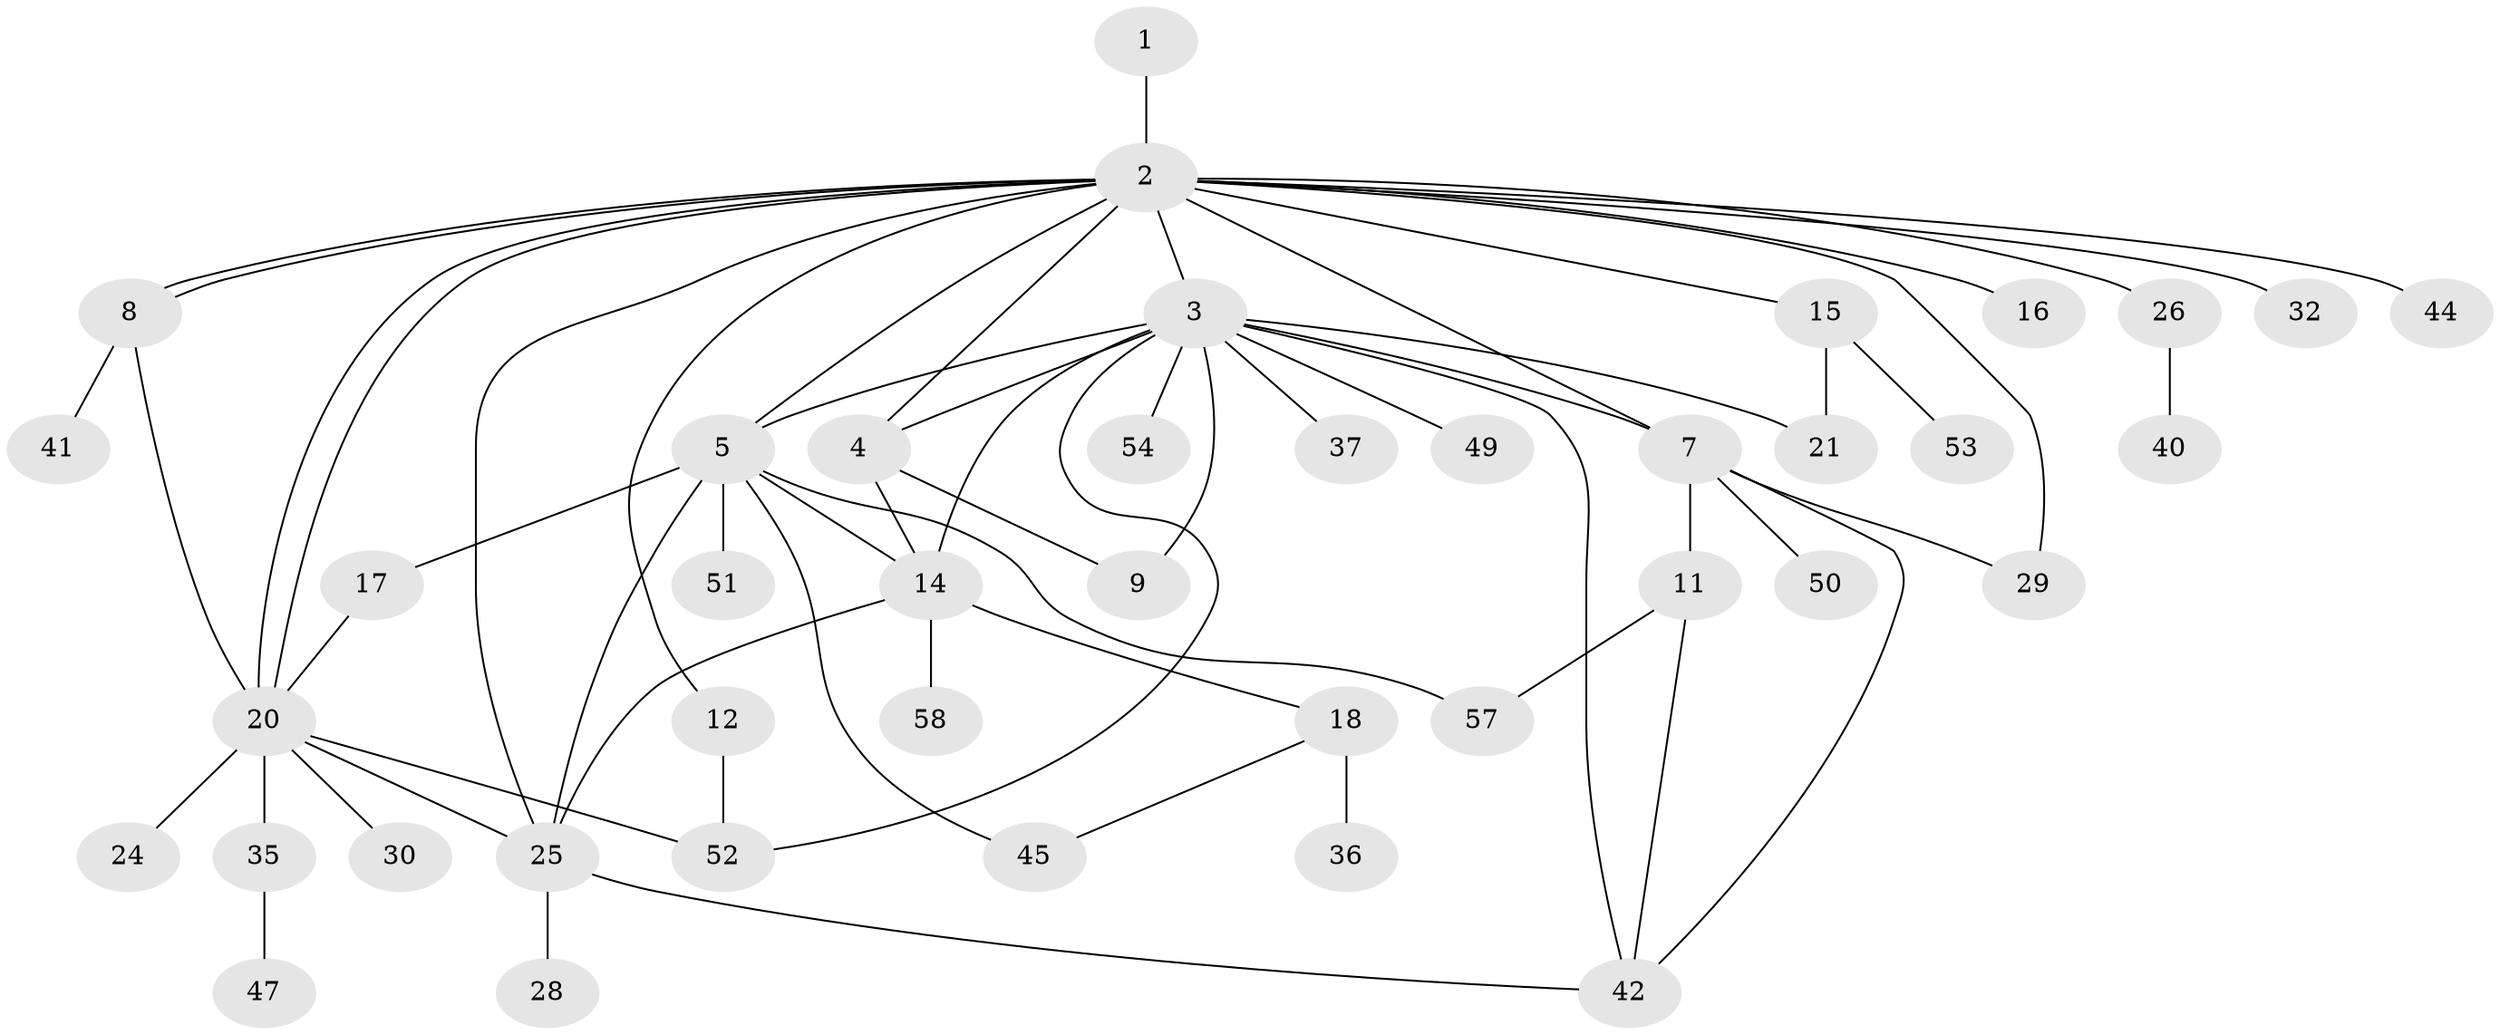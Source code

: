 // Generated by graph-tools (version 1.1) at 2025/23/03/03/25 07:23:50]
// undirected, 41 vertices, 62 edges
graph export_dot {
graph [start="1"]
  node [color=gray90,style=filled];
  1;
  2 [super="+38"];
  3 [super="+23"];
  4 [super="+34"];
  5 [super="+6"];
  7 [super="+10"];
  8 [super="+13"];
  9;
  11 [super="+19"];
  12;
  14 [super="+27"];
  15 [super="+33"];
  16;
  17;
  18 [super="+43"];
  20 [super="+22"];
  21;
  24 [super="+55"];
  25 [super="+46"];
  26 [super="+31"];
  28;
  29;
  30;
  32;
  35 [super="+39"];
  36 [super="+56"];
  37;
  40;
  41;
  42;
  44;
  45 [super="+48"];
  47;
  49;
  50;
  51;
  52;
  53;
  54;
  57;
  58;
  1 -- 2;
  2 -- 3;
  2 -- 4;
  2 -- 5;
  2 -- 7;
  2 -- 8;
  2 -- 8;
  2 -- 12;
  2 -- 15;
  2 -- 16;
  2 -- 20;
  2 -- 20;
  2 -- 26;
  2 -- 29;
  2 -- 32;
  2 -- 44;
  2 -- 25;
  3 -- 5;
  3 -- 7;
  3 -- 9;
  3 -- 14;
  3 -- 21;
  3 -- 37;
  3 -- 42;
  3 -- 49;
  3 -- 52;
  3 -- 54;
  3 -- 4;
  4 -- 9;
  4 -- 14;
  5 -- 14;
  5 -- 17;
  5 -- 45;
  5 -- 51;
  5 -- 57;
  5 -- 25;
  7 -- 11;
  7 -- 29 [weight=2];
  7 -- 42;
  7 -- 50;
  8 -- 20;
  8 -- 41;
  11 -- 42;
  11 -- 57;
  12 -- 52;
  14 -- 18;
  14 -- 58;
  14 -- 25;
  15 -- 21;
  15 -- 53;
  17 -- 20;
  18 -- 36;
  18 -- 45;
  20 -- 24;
  20 -- 30;
  20 -- 35;
  20 -- 52;
  20 -- 25;
  25 -- 28;
  25 -- 42;
  26 -- 40;
  35 -- 47;
}
